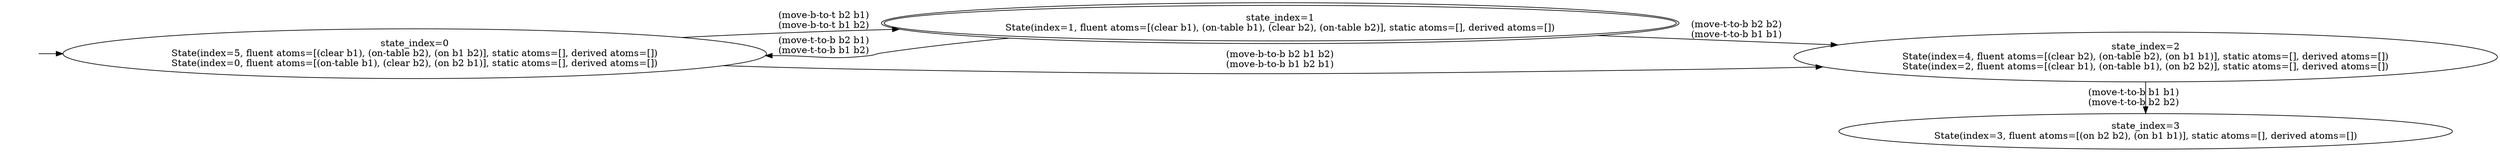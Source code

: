 digraph {
rankdir="LR"
s0[label="state_index=0
State(index=5, fluent atoms=[(clear b1), (on-table b2), (on b1 b2)], static atoms=[], derived atoms=[])
State(index=0, fluent atoms=[(on-table b1), (clear b2), (on b2 b1)], static atoms=[], derived atoms=[])
"]
s1[peripheries=2,label="state_index=1
State(index=1, fluent atoms=[(clear b1), (on-table b1), (clear b2), (on-table b2)], static atoms=[], derived atoms=[])
"]
s2[label="state_index=2
State(index=4, fluent atoms=[(clear b2), (on-table b2), (on b1 b1)], static atoms=[], derived atoms=[])
State(index=2, fluent atoms=[(clear b1), (on-table b1), (on b2 b2)], static atoms=[], derived atoms=[])
"]
s3[label="state_index=3
State(index=3, fluent atoms=[(on b2 b2), (on b1 b1)], static atoms=[], derived atoms=[])
"]
Dangling [ label = "", style = invis ]
{ rank = same; Dangling }
Dangling -> s0
{ rank = same; s2,s3}
{ rank = same; s0}
{ rank = same; s1}
s0->s1 [label="(move-b-to-t b2 b1)
(move-b-to-t b1 b2)
"]
s0->s2 [label="(move-b-to-b b2 b1 b2)
(move-b-to-b b1 b2 b1)
"]
s1->s0 [label="(move-t-to-b b2 b1)
(move-t-to-b b1 b2)
"]
s1->s2 [label="(move-t-to-b b2 b2)
(move-t-to-b b1 b1)
"]
s2->s3 [label="(move-t-to-b b1 b1)
(move-t-to-b b2 b2)
"]
}
